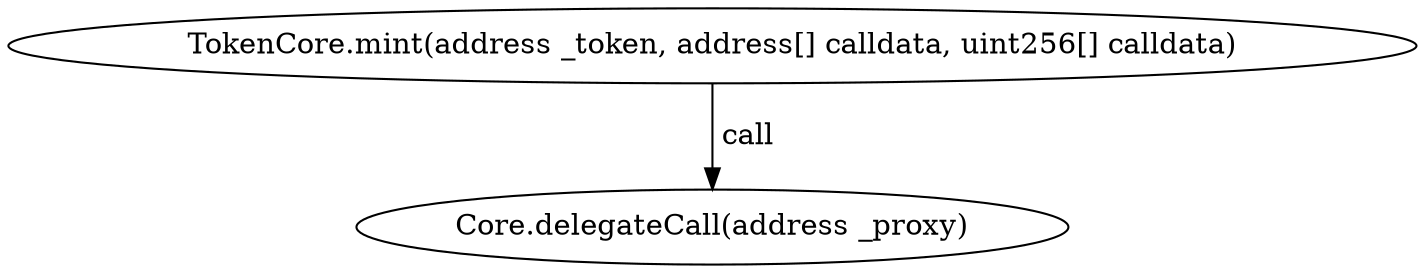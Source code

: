 digraph "" {
	graph [bb="0,0,569.1,124.8"];
	node [label="\N"];
	"TokenCore.mint(address _token, address[] calldata, uint256[] calldata)"	 [height=0.5,
		pos="284.55,106.8",
		width=7.9041];
	"Core.delegateCall(address _proxy)"	 [height=0.5,
		pos="284.55,18",
		width=4.0457];
	"TokenCore.mint(address _token, address[] calldata, uint256[] calldata)" -> "Core.delegateCall(address _proxy)" [key=call,
	label=" call",
	lp="296.4,62.4",
	pos="e,284.55,36.072 284.55,88.401 284.55,76.295 284.55,60.208 284.55,46.467"];
}
digraph "" {
	graph [bb="0,0,569.1,124.8"];
	node [label="\N"];
	"TokenCore.mint(address _token, address[] calldata, uint256[] calldata)"	 [height=0.5,
		pos="284.55,106.8",
		width=7.9041];
	"Core.delegateCall(address _proxy)"	 [height=0.5,
		pos="284.55,18",
		width=4.0457];
	"TokenCore.mint(address _token, address[] calldata, uint256[] calldata)" -> "Core.delegateCall(address _proxy)" [key=call,
	label=" call",
	lp="296.4,62.4",
	pos="e,284.55,36.072 284.55,88.401 284.55,76.295 284.55,60.208 284.55,46.467"];
}
digraph "" {
	graph [bb="0,0,569.1,124.8"];
	node [label="\N"];
	"TokenCore.mint(address _token, address[] calldata, uint256[] calldata)"	 [height=0.5,
		pos="284.55,106.8",
		width=7.9041];
	"Core.delegateCall(address _proxy)"	 [height=0.5,
		pos="284.55,18",
		width=4.0457];
	"TokenCore.mint(address _token, address[] calldata, uint256[] calldata)" -> "Core.delegateCall(address _proxy)" [key=call,
	label=" call",
	lp="296.4,62.4",
	pos="e,284.55,36.072 284.55,88.401 284.55,76.295 284.55,60.208 284.55,46.467"];
}
digraph "" {
	graph [bb="0,0,569.1,124.8"];
	node [label="\N"];
	"TokenCore.mint(address _token, address[] calldata, uint256[] calldata)"	 [height=0.5,
		pos="284.55,106.8",
		width=7.9041];
	"Core.delegateCall(address _proxy)"	 [height=0.5,
		pos="284.55,18",
		width=4.0457];
	"TokenCore.mint(address _token, address[] calldata, uint256[] calldata)" -> "Core.delegateCall(address _proxy)" [key=call,
	label=" call",
	lp="296.4,62.4",
	pos="e,284.55,36.072 284.55,88.401 284.55,76.295 284.55,60.208 284.55,46.467"];
}
digraph "" {
	graph [bb="0,0,569.1,124.8"];
	node [label="\N"];
	"TokenCore.mint(address _token, address[] calldata, uint256[] calldata)"	 [height=0.5,
		pos="284.55,106.8",
		width=7.9041];
	"Core.delegateCall(address _proxy)"	 [height=0.5,
		pos="284.55,18",
		width=4.0457];
	"TokenCore.mint(address _token, address[] calldata, uint256[] calldata)" -> "Core.delegateCall(address _proxy)" [key=call,
	label=" call",
	lp="296.4,62.4",
	pos="e,284.55,36.072 284.55,88.401 284.55,76.295 284.55,60.208 284.55,46.467"];
}
